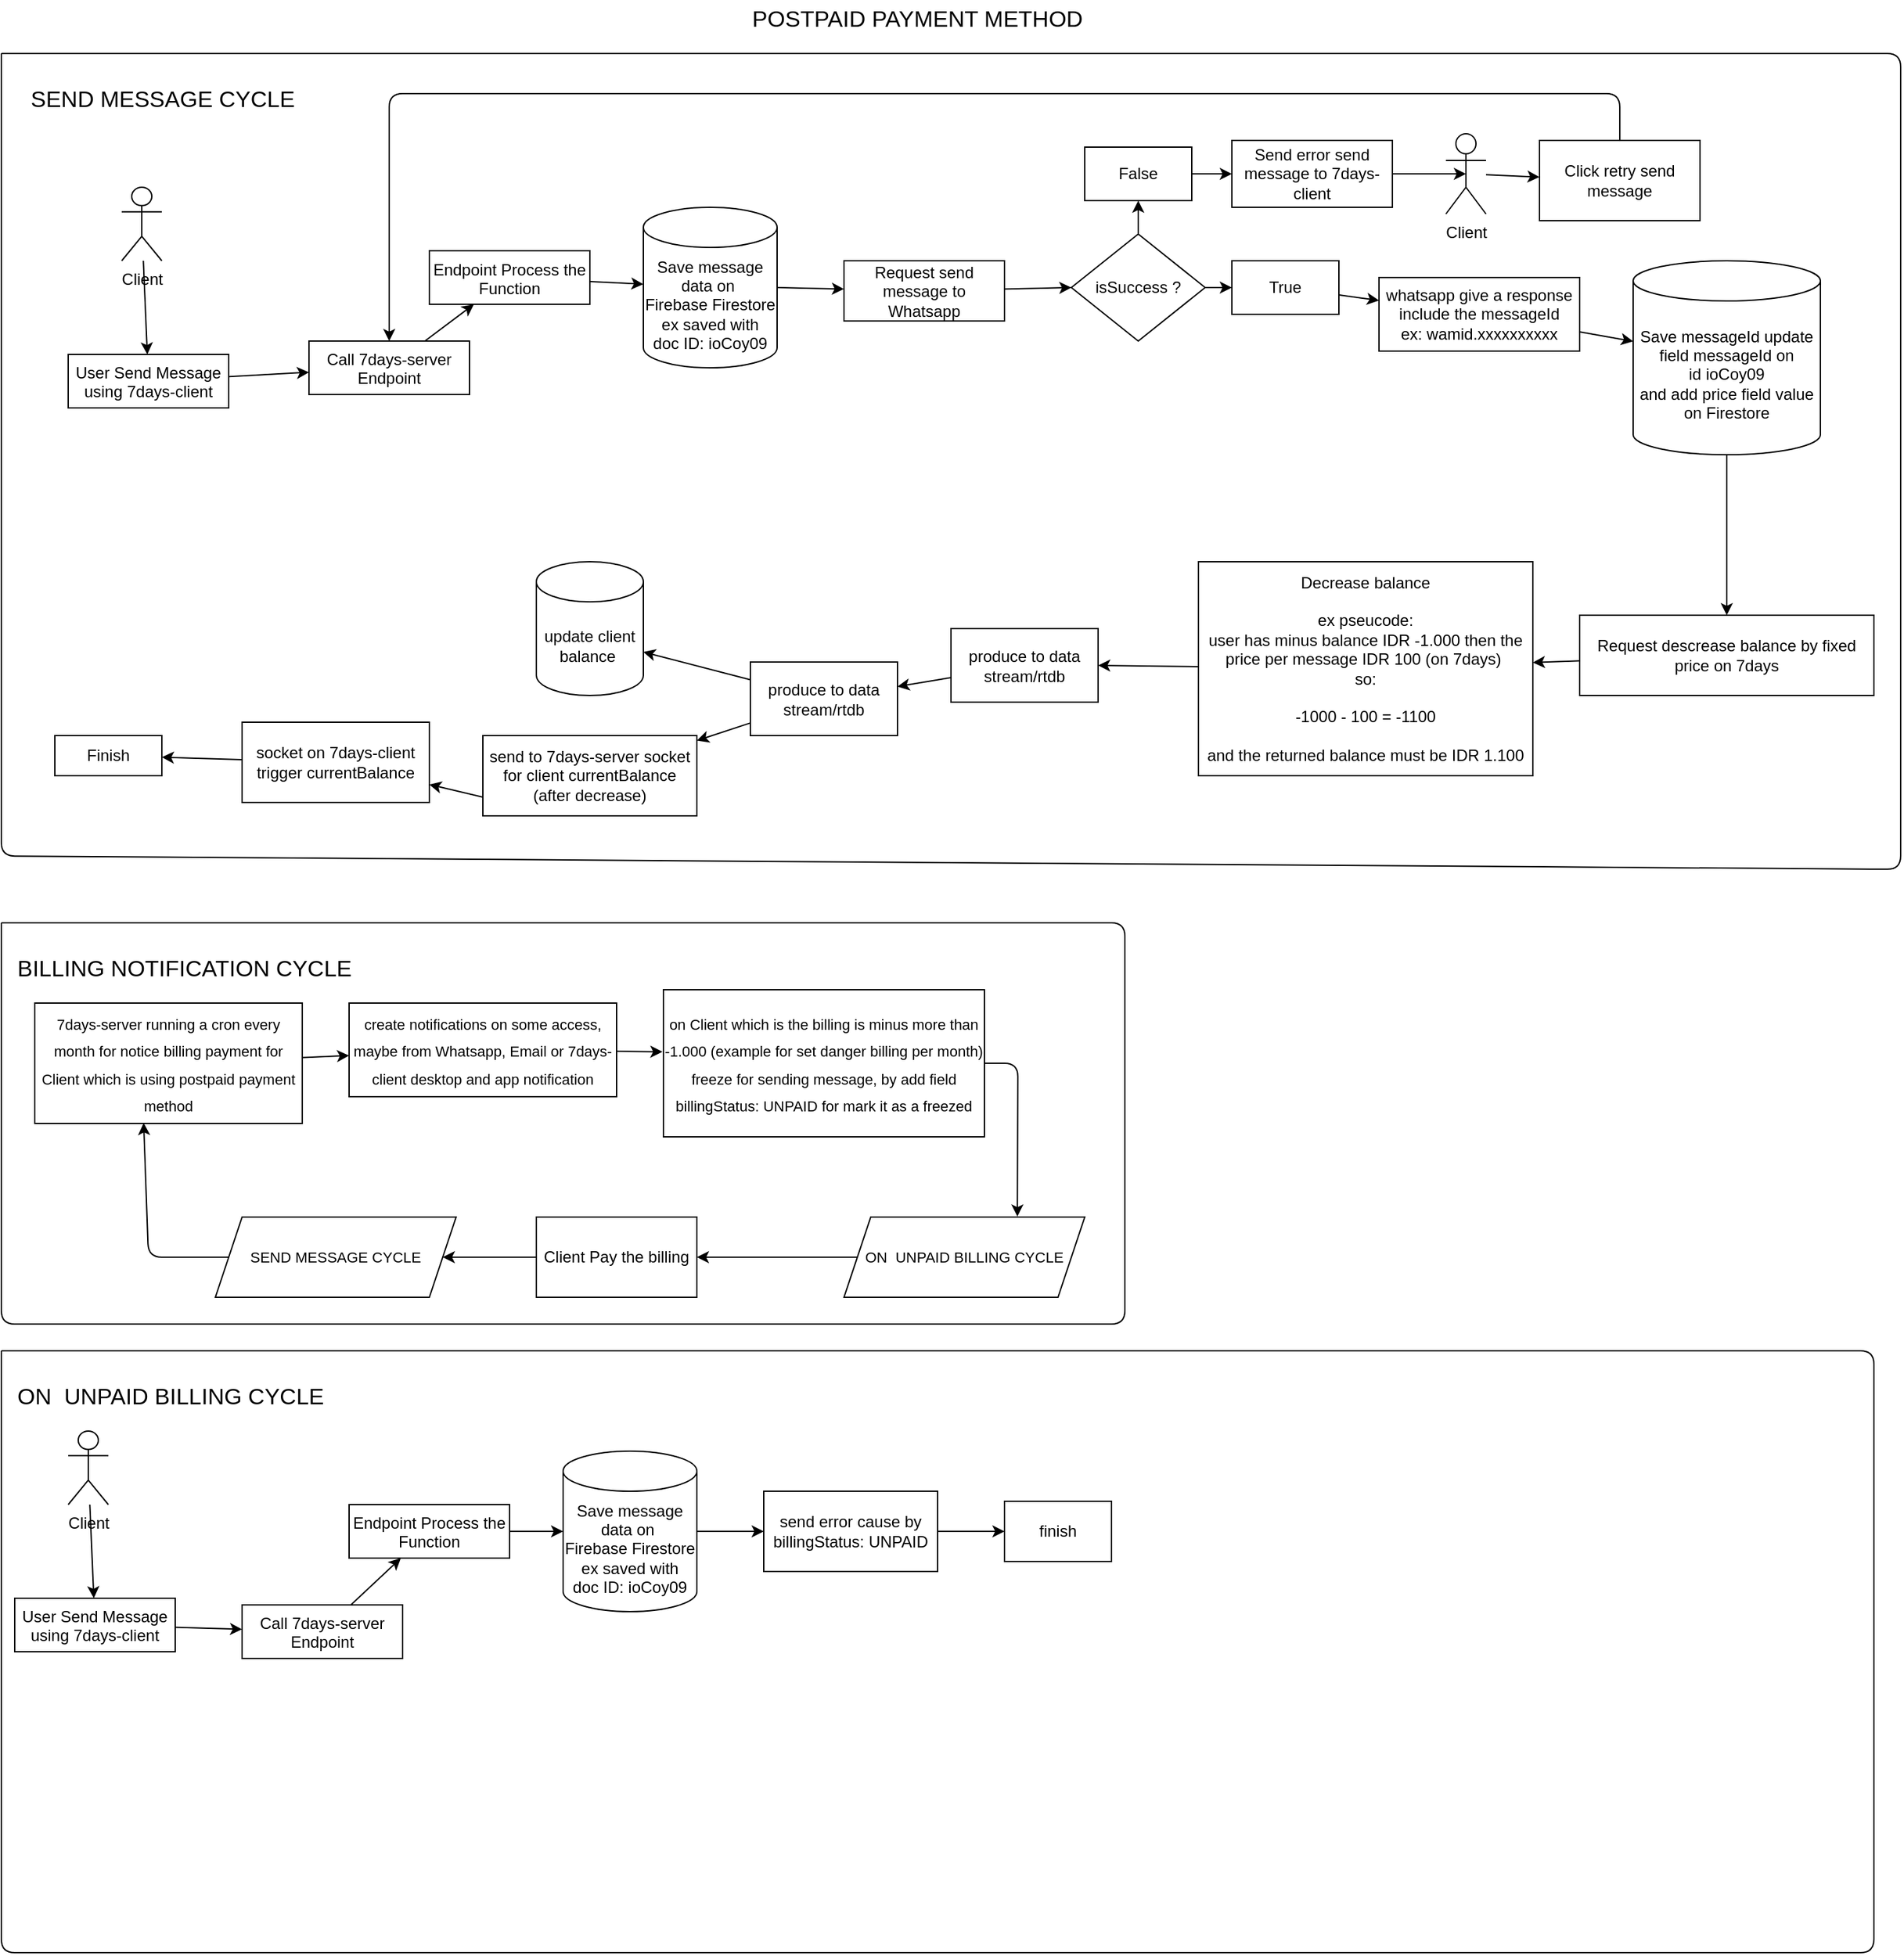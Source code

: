 <mxfile>
    <diagram id="yiUFdmM7ZMQAX9hIOiX3" name="Page-1">
        <mxGraphModel dx="1209" dy="610" grid="1" gridSize="10" guides="1" tooltips="1" connect="1" arrows="1" fold="1" page="1" pageScale="1" pageWidth="1500" pageHeight="1500" math="0" shadow="0">
            <root>
                <mxCell id="0"/>
                <mxCell id="1" parent="0"/>
                <mxCell id="4" value="" style="edgeStyle=none;html=1;" parent="1" source="2" target="3" edge="1">
                    <mxGeometry relative="1" as="geometry"/>
                </mxCell>
                <mxCell id="2" value="Client" style="shape=umlActor;verticalLabelPosition=bottom;verticalAlign=top;html=1;outlineConnect=0;" parent="1" vertex="1">
                    <mxGeometry x="130" y="150" width="30" height="55" as="geometry"/>
                </mxCell>
                <mxCell id="6" value="" style="edgeStyle=none;html=1;" parent="1" source="3" target="5" edge="1">
                    <mxGeometry relative="1" as="geometry"/>
                </mxCell>
                <mxCell id="3" value="User Send Message using 7days-client" style="whiteSpace=wrap;html=1;verticalAlign=top;align=center;" parent="1" vertex="1">
                    <mxGeometry x="90" y="275" width="120" height="40" as="geometry"/>
                </mxCell>
                <mxCell id="8" value="" style="edgeStyle=none;html=1;" parent="1" source="5" target="7" edge="1">
                    <mxGeometry relative="1" as="geometry"/>
                </mxCell>
                <mxCell id="5" value="Call 7days-server Endpoint" style="whiteSpace=wrap;html=1;verticalAlign=top;align=center;" parent="1" vertex="1">
                    <mxGeometry x="270" y="265" width="120" height="40" as="geometry"/>
                </mxCell>
                <mxCell id="13" value="" style="edgeStyle=none;html=1;" parent="1" source="7" target="14" edge="1">
                    <mxGeometry relative="1" as="geometry">
                        <mxPoint x="505.0" y="222.054" as="targetPoint"/>
                    </mxGeometry>
                </mxCell>
                <mxCell id="7" value="Endpoint Process the Function" style="whiteSpace=wrap;html=1;verticalAlign=top;align=center;" parent="1" vertex="1">
                    <mxGeometry x="360" y="197.5" width="120" height="40" as="geometry"/>
                </mxCell>
                <mxCell id="18" style="edgeStyle=none;html=1;exitX=1;exitY=0.5;exitDx=0;exitDy=0;exitPerimeter=0;" parent="1" source="14" target="19" edge="1">
                    <mxGeometry relative="1" as="geometry">
                        <mxPoint x="655" y="231.25" as="targetPoint"/>
                    </mxGeometry>
                </mxCell>
                <mxCell id="14" value="Save message data on&amp;nbsp;&lt;br&gt;Firebase Firestore&lt;br&gt;ex saved with &lt;br&gt;doc ID: ioCoy09" style="shape=cylinder3;whiteSpace=wrap;html=1;boundedLbl=1;backgroundOutline=1;size=15;" parent="1" vertex="1">
                    <mxGeometry x="520" y="165" width="100" height="120" as="geometry"/>
                </mxCell>
                <mxCell id="22" style="edgeStyle=none;html=1;entryX=0;entryY=0.5;entryDx=0;entryDy=0;" parent="1" source="19" target="21" edge="1">
                    <mxGeometry relative="1" as="geometry"/>
                </mxCell>
                <mxCell id="19" value="Request send message to Whatsapp" style="rounded=0;whiteSpace=wrap;html=1;" parent="1" vertex="1">
                    <mxGeometry x="670" y="205" width="120" height="45" as="geometry"/>
                </mxCell>
                <mxCell id="23" style="edgeStyle=none;html=1;" parent="1" source="21" target="25" edge="1">
                    <mxGeometry relative="1" as="geometry">
                        <mxPoint x="890" y="140" as="targetPoint"/>
                    </mxGeometry>
                </mxCell>
                <mxCell id="38" style="edgeStyle=none;html=1;" parent="1" source="21" target="39" edge="1">
                    <mxGeometry relative="1" as="geometry">
                        <mxPoint x="970" y="225" as="targetPoint"/>
                    </mxGeometry>
                </mxCell>
                <mxCell id="21" value="isSuccess ?" style="rhombus;whiteSpace=wrap;html=1;rounded=0;" parent="1" vertex="1">
                    <mxGeometry x="840" y="185" width="100" height="80" as="geometry"/>
                </mxCell>
                <mxCell id="29" value="" style="edgeStyle=none;html=1;" parent="1" source="25" target="28" edge="1">
                    <mxGeometry relative="1" as="geometry"/>
                </mxCell>
                <mxCell id="25" value="False" style="rounded=0;whiteSpace=wrap;html=1;" parent="1" vertex="1">
                    <mxGeometry x="850" y="120" width="80" height="40" as="geometry"/>
                </mxCell>
                <mxCell id="31" style="edgeStyle=none;html=1;entryX=0.5;entryY=0.5;entryDx=0;entryDy=0;entryPerimeter=0;" parent="1" source="28" target="30" edge="1">
                    <mxGeometry relative="1" as="geometry"/>
                </mxCell>
                <mxCell id="28" value="Send error send message to 7days-client" style="rounded=0;whiteSpace=wrap;html=1;" parent="1" vertex="1">
                    <mxGeometry x="960" y="115" width="120" height="50" as="geometry"/>
                </mxCell>
                <mxCell id="32" style="edgeStyle=none;html=1;" parent="1" source="30" target="33" edge="1">
                    <mxGeometry relative="1" as="geometry">
                        <mxPoint x="1190" y="140" as="targetPoint"/>
                    </mxGeometry>
                </mxCell>
                <mxCell id="30" value="Client" style="shape=umlActor;verticalLabelPosition=bottom;verticalAlign=top;html=1;outlineConnect=0;" parent="1" vertex="1">
                    <mxGeometry x="1120" y="110" width="30" height="60" as="geometry"/>
                </mxCell>
                <mxCell id="37" style="edgeStyle=none;html=1;entryX=0.5;entryY=0;entryDx=0;entryDy=0;" parent="1" source="33" target="5" edge="1">
                    <mxGeometry relative="1" as="geometry">
                        <mxPoint x="340" y="60" as="targetPoint"/>
                        <Array as="points">
                            <mxPoint x="1250" y="80"/>
                            <mxPoint x="330" y="80"/>
                        </Array>
                    </mxGeometry>
                </mxCell>
                <mxCell id="33" value="Click retry send message" style="rounded=0;whiteSpace=wrap;html=1;" parent="1" vertex="1">
                    <mxGeometry x="1190" y="115" width="120" height="60" as="geometry"/>
                </mxCell>
                <mxCell id="41" value="" style="edgeStyle=none;html=1;" parent="1" source="39" target="40" edge="1">
                    <mxGeometry relative="1" as="geometry"/>
                </mxCell>
                <mxCell id="39" value="True" style="rounded=0;whiteSpace=wrap;html=1;" parent="1" vertex="1">
                    <mxGeometry x="960" y="205" width="80" height="40" as="geometry"/>
                </mxCell>
                <mxCell id="42" style="edgeStyle=none;html=1;" parent="1" source="40" target="44" edge="1">
                    <mxGeometry relative="1" as="geometry">
                        <mxPoint x="1250" y="260" as="targetPoint"/>
                    </mxGeometry>
                </mxCell>
                <mxCell id="40" value="whatsapp give a response include the messageId&lt;br&gt;ex: wamid.xxxxxxxxxx" style="rounded=0;whiteSpace=wrap;html=1;" parent="1" vertex="1">
                    <mxGeometry x="1070" y="217.5" width="150" height="55" as="geometry"/>
                </mxCell>
                <mxCell id="45" style="edgeStyle=none;html=1;" parent="1" source="44" target="46" edge="1">
                    <mxGeometry relative="1" as="geometry">
                        <mxPoint x="1350" y="390" as="targetPoint"/>
                        <mxPoint x="1369.7" y="350.65" as="sourcePoint"/>
                    </mxGeometry>
                </mxCell>
                <mxCell id="44" value="Save messageId update field messageId on id&amp;nbsp;&lt;span style=&quot;&quot;&gt;ioCoy09&lt;br&gt;and add price field value&lt;br&gt;on Firestore&lt;br&gt;&lt;/span&gt;" style="shape=cylinder3;whiteSpace=wrap;html=1;boundedLbl=1;backgroundOutline=1;size=15;" parent="1" vertex="1">
                    <mxGeometry x="1260" y="205" width="140" height="145" as="geometry"/>
                </mxCell>
                <mxCell id="46" value="Request descrease balance by fixed price on 7days" style="rounded=0;whiteSpace=wrap;html=1;" parent="1" vertex="1">
                    <mxGeometry x="1220" y="470" width="220" height="60" as="geometry"/>
                </mxCell>
                <mxCell id="55" value="" style="edgeStyle=none;html=1;" parent="1" source="46" target="54" edge="1">
                    <mxGeometry relative="1" as="geometry">
                        <mxPoint x="1080" y="495" as="sourcePoint"/>
                    </mxGeometry>
                </mxCell>
                <mxCell id="58" style="edgeStyle=none;html=1;entryX=1;entryY=0.5;entryDx=0;entryDy=0;" parent="1" source="54" target="61" edge="1">
                    <mxGeometry relative="1" as="geometry">
                        <mxPoint x="750.0" y="489.651" as="targetPoint"/>
                    </mxGeometry>
                </mxCell>
                <mxCell id="54" value="Decrease balance&lt;br&gt;&lt;br&gt;ex pseucode:&lt;br&gt;user has minus balance IDR -1.000 then the price per message IDR 100 (on 7days)&amp;nbsp;&lt;br&gt;so:&lt;br&gt;&lt;br&gt;-1000 - 100 = -1100&lt;br&gt;&lt;br&gt;and the returned balance must be IDR 1.100" style="rounded=0;whiteSpace=wrap;html=1;" parent="1" vertex="1">
                    <mxGeometry x="935" y="430" width="250" height="160" as="geometry"/>
                </mxCell>
                <mxCell id="64" value="" style="edgeStyle=none;html=1;" parent="1" source="61" target="63" edge="1">
                    <mxGeometry relative="1" as="geometry"/>
                </mxCell>
                <mxCell id="61" value="produce to data stream/rtdb" style="whiteSpace=wrap;html=1;" parent="1" vertex="1">
                    <mxGeometry x="750" y="480" width="110" height="55" as="geometry"/>
                </mxCell>
                <mxCell id="66" style="edgeStyle=none;html=1;entryX=1;entryY=0;entryDx=0;entryDy=67.5;entryPerimeter=0;" parent="1" source="63" target="65" edge="1">
                    <mxGeometry relative="1" as="geometry"/>
                </mxCell>
                <mxCell id="70" style="edgeStyle=none;html=1;" parent="1" source="63" target="71" edge="1">
                    <mxGeometry relative="1" as="geometry">
                        <mxPoint x="540" y="600" as="targetPoint"/>
                    </mxGeometry>
                </mxCell>
                <mxCell id="63" value="produce to data stream/rtdb" style="whiteSpace=wrap;html=1;" parent="1" vertex="1">
                    <mxGeometry x="600" y="505" width="110" height="55" as="geometry"/>
                </mxCell>
                <mxCell id="65" value="&lt;span style=&quot;&quot;&gt;update client balance&amp;nbsp;&lt;br&gt;&lt;/span&gt;" style="shape=cylinder3;whiteSpace=wrap;html=1;boundedLbl=1;backgroundOutline=1;size=15;" parent="1" vertex="1">
                    <mxGeometry x="440" y="430" width="80" height="100" as="geometry"/>
                </mxCell>
                <mxCell id="73" style="edgeStyle=none;html=1;" parent="1" target="74" edge="1">
                    <mxGeometry relative="1" as="geometry">
                        <mxPoint x="430" y="660" as="targetPoint"/>
                        <mxPoint x="459" y="620" as="sourcePoint"/>
                    </mxGeometry>
                </mxCell>
                <mxCell id="71" value="send to 7days-server socket for client currentBalance (after decrease)" style="rounded=0;whiteSpace=wrap;html=1;" parent="1" vertex="1">
                    <mxGeometry x="400" y="560" width="160" height="60" as="geometry"/>
                </mxCell>
                <mxCell id="84" style="edgeStyle=none;html=1;" parent="1" source="74" target="83" edge="1">
                    <mxGeometry relative="1" as="geometry"/>
                </mxCell>
                <mxCell id="74" value="socket on 7days-client trigger currentBalance" style="rounded=0;whiteSpace=wrap;html=1;" parent="1" vertex="1">
                    <mxGeometry x="220" y="550" width="140" height="60" as="geometry"/>
                </mxCell>
                <mxCell id="83" value="Finish" style="whiteSpace=wrap;html=1;rounded=0;" parent="1" vertex="1">
                    <mxGeometry x="80" y="560" width="80" height="30" as="geometry"/>
                </mxCell>
                <mxCell id="136" value="&lt;font style=&quot;font-size: 17px;&quot;&gt;POSTPAID PAYMENT METHOD&lt;/font&gt;" style="text;html=1;strokeColor=none;fillColor=none;align=center;verticalAlign=middle;whiteSpace=wrap;rounded=0;" vertex="1" parent="1">
                    <mxGeometry x="530" y="10" width="390" height="30" as="geometry"/>
                </mxCell>
                <mxCell id="138" value="" style="endArrow=none;html=1;fontSize=17;" edge="1" parent="1">
                    <mxGeometry width="50" height="50" relative="1" as="geometry">
                        <mxPoint x="40" y="50" as="sourcePoint"/>
                        <mxPoint x="40" y="50" as="targetPoint"/>
                        <Array as="points">
                            <mxPoint x="40" y="650"/>
                            <mxPoint x="1460" y="660"/>
                            <mxPoint x="1460" y="50"/>
                        </Array>
                    </mxGeometry>
                </mxCell>
                <mxCell id="140" value="SEND MESSAGE CYCLE" style="text;html=1;strokeColor=none;fillColor=none;align=left;verticalAlign=middle;whiteSpace=wrap;rounded=0;fontSize=17;" vertex="1" parent="1">
                    <mxGeometry x="60" y="70" width="260" height="30" as="geometry"/>
                </mxCell>
                <mxCell id="141" value="" style="endArrow=none;html=1;fontSize=17;" edge="1" parent="1">
                    <mxGeometry width="50" height="50" relative="1" as="geometry">
                        <mxPoint x="40" y="700" as="sourcePoint"/>
                        <mxPoint x="40" y="700" as="targetPoint"/>
                        <Array as="points">
                            <mxPoint x="40" y="1000"/>
                            <mxPoint x="880" y="1000"/>
                            <mxPoint x="880" y="700"/>
                        </Array>
                    </mxGeometry>
                </mxCell>
                <mxCell id="143" value="BILLING NOTIFICATION CYCLE" style="text;html=1;strokeColor=none;fillColor=none;align=left;verticalAlign=middle;whiteSpace=wrap;rounded=0;fontSize=17;" vertex="1" parent="1">
                    <mxGeometry x="50" y="720" width="280" height="30" as="geometry"/>
                </mxCell>
                <mxCell id="146" value="" style="edgeStyle=none;html=1;fontSize=11;" edge="1" parent="1" source="144" target="145">
                    <mxGeometry relative="1" as="geometry"/>
                </mxCell>
                <mxCell id="144" value="&lt;font style=&quot;font-size: 11px;&quot;&gt;7days-server running a cron every month for notice billing payment for Client which is using postpaid payment method&lt;/font&gt;" style="rounded=0;whiteSpace=wrap;html=1;fontSize=17;" vertex="1" parent="1">
                    <mxGeometry x="65" y="760" width="200" height="90" as="geometry"/>
                </mxCell>
                <mxCell id="153" value="" style="edgeStyle=none;html=1;fontSize=11;entryX=-0.003;entryY=0.422;entryDx=0;entryDy=0;entryPerimeter=0;" edge="1" parent="1" source="145" target="152">
                    <mxGeometry relative="1" as="geometry">
                        <mxPoint x="540" y="795" as="targetPoint"/>
                    </mxGeometry>
                </mxCell>
                <mxCell id="145" value="&lt;span style=&quot;font-size: 11px;&quot;&gt;create notifications on some access, maybe from Whatsapp, Email or 7days-client desktop and app notification&lt;/span&gt;" style="rounded=0;whiteSpace=wrap;html=1;fontSize=17;" vertex="1" parent="1">
                    <mxGeometry x="300" y="760" width="200" height="70" as="geometry"/>
                </mxCell>
                <mxCell id="154" style="edgeStyle=none;html=1;fontSize=11;entryX=0.72;entryY=-0.007;entryDx=0;entryDy=0;entryPerimeter=0;" edge="1" parent="1" source="152" target="156">
                    <mxGeometry relative="1" as="geometry">
                        <mxPoint x="820" y="920" as="targetPoint"/>
                        <Array as="points">
                            <mxPoint x="800" y="805"/>
                        </Array>
                    </mxGeometry>
                </mxCell>
                <mxCell id="152" value="&lt;span style=&quot;font-size: 11px;&quot;&gt;on Client which is the billing is minus more than -1.000 (example for set danger billing per month) freeze for sending message, by add field billingStatus: UNPAID for mark it as a freezed&lt;/span&gt;" style="rounded=0;whiteSpace=wrap;html=1;fontSize=17;" vertex="1" parent="1">
                    <mxGeometry x="535" y="750" width="240" height="110" as="geometry"/>
                </mxCell>
                <mxCell id="178" style="edgeStyle=none;html=1;fontSize=12;" edge="1" parent="1" source="156" target="179">
                    <mxGeometry relative="1" as="geometry">
                        <mxPoint x="660" y="950" as="targetPoint"/>
                    </mxGeometry>
                </mxCell>
                <mxCell id="156" value="ON&amp;nbsp; UNPAID BILLING CYCLE" style="shape=parallelogram;perimeter=parallelogramPerimeter;whiteSpace=wrap;html=1;fixedSize=1;fontSize=11;" vertex="1" parent="1">
                    <mxGeometry x="670" y="920" width="180" height="60" as="geometry"/>
                </mxCell>
                <mxCell id="157" value="" style="endArrow=none;html=1;fontSize=17;" edge="1" parent="1">
                    <mxGeometry width="50" height="50" relative="1" as="geometry">
                        <mxPoint x="40" y="1020" as="sourcePoint"/>
                        <mxPoint x="40" y="1020" as="targetPoint"/>
                        <Array as="points">
                            <mxPoint x="40" y="1470"/>
                            <mxPoint x="1440" y="1470"/>
                            <mxPoint x="1440" y="1020"/>
                        </Array>
                    </mxGeometry>
                </mxCell>
                <mxCell id="159" value="&lt;font style=&quot;font-size: 17px;&quot;&gt;ON&amp;nbsp; UNPAID BILLING CYCLE&lt;/font&gt;" style="text;html=1;strokeColor=none;fillColor=none;align=left;verticalAlign=middle;whiteSpace=wrap;rounded=0;fontSize=11;" vertex="1" parent="1">
                    <mxGeometry x="50" y="1040" width="370" height="30" as="geometry"/>
                </mxCell>
                <mxCell id="160" value="" style="edgeStyle=none;html=1;" edge="1" parent="1" source="161" target="163">
                    <mxGeometry relative="1" as="geometry"/>
                </mxCell>
                <mxCell id="161" value="Client" style="shape=umlActor;verticalLabelPosition=bottom;verticalAlign=top;html=1;outlineConnect=0;" vertex="1" parent="1">
                    <mxGeometry x="90" y="1080" width="30" height="55" as="geometry"/>
                </mxCell>
                <mxCell id="162" value="" style="edgeStyle=none;html=1;" edge="1" parent="1" source="163" target="165">
                    <mxGeometry relative="1" as="geometry"/>
                </mxCell>
                <mxCell id="163" value="User Send Message using 7days-client" style="whiteSpace=wrap;html=1;verticalAlign=top;align=center;" vertex="1" parent="1">
                    <mxGeometry x="50" y="1205" width="120" height="40" as="geometry"/>
                </mxCell>
                <mxCell id="164" value="" style="edgeStyle=none;html=1;" edge="1" parent="1" source="165" target="167">
                    <mxGeometry relative="1" as="geometry"/>
                </mxCell>
                <mxCell id="165" value="Call 7days-server Endpoint" style="whiteSpace=wrap;html=1;verticalAlign=top;align=center;" vertex="1" parent="1">
                    <mxGeometry x="220" y="1210" width="120" height="40" as="geometry"/>
                </mxCell>
                <mxCell id="166" value="" style="edgeStyle=none;html=1;" edge="1" parent="1" source="167" target="168">
                    <mxGeometry relative="1" as="geometry">
                        <mxPoint x="465.0" y="1152.054" as="targetPoint"/>
                    </mxGeometry>
                </mxCell>
                <mxCell id="167" value="Endpoint Process the Function" style="whiteSpace=wrap;html=1;verticalAlign=top;align=center;" vertex="1" parent="1">
                    <mxGeometry x="300" y="1135" width="120" height="40" as="geometry"/>
                </mxCell>
                <mxCell id="171" style="edgeStyle=none;html=1;fontSize=17;" edge="1" parent="1" source="168" target="175">
                    <mxGeometry relative="1" as="geometry">
                        <mxPoint x="600" y="1155" as="targetPoint"/>
                    </mxGeometry>
                </mxCell>
                <mxCell id="168" value="Save message data on&amp;nbsp;&lt;br&gt;Firebase Firestore&lt;br&gt;ex saved with &lt;br&gt;doc ID: ioCoy09" style="shape=cylinder3;whiteSpace=wrap;html=1;boundedLbl=1;backgroundOutline=1;size=15;" vertex="1" parent="1">
                    <mxGeometry x="460" y="1095" width="100" height="120" as="geometry"/>
                </mxCell>
                <mxCell id="177" style="edgeStyle=none;html=1;entryX=0;entryY=0.5;entryDx=0;entryDy=0;fontSize=12;" edge="1" parent="1" source="175" target="176">
                    <mxGeometry relative="1" as="geometry"/>
                </mxCell>
                <mxCell id="175" value="send error cause by billingStatus: UNPAID" style="rounded=0;whiteSpace=wrap;html=1;fontSize=12;" vertex="1" parent="1">
                    <mxGeometry x="610" y="1125" width="130" height="60" as="geometry"/>
                </mxCell>
                <mxCell id="176" value="finish" style="rounded=0;whiteSpace=wrap;html=1;fontSize=12;" vertex="1" parent="1">
                    <mxGeometry x="790" y="1132.5" width="80" height="45" as="geometry"/>
                </mxCell>
                <mxCell id="181" style="edgeStyle=none;html=1;entryX=1;entryY=0.5;entryDx=0;entryDy=0;fontSize=12;" edge="1" parent="1" source="179" target="180">
                    <mxGeometry relative="1" as="geometry"/>
                </mxCell>
                <mxCell id="179" value="Client Pay the billing" style="rounded=0;whiteSpace=wrap;html=1;fontSize=12;" vertex="1" parent="1">
                    <mxGeometry x="440" y="920" width="120" height="60" as="geometry"/>
                </mxCell>
                <mxCell id="182" style="edgeStyle=none;html=1;fontSize=12;entryX=0.407;entryY=0.996;entryDx=0;entryDy=0;entryPerimeter=0;" edge="1" parent="1" source="180" target="144">
                    <mxGeometry relative="1" as="geometry">
                        <mxPoint x="150" y="860" as="targetPoint"/>
                        <Array as="points">
                            <mxPoint x="150" y="950"/>
                        </Array>
                    </mxGeometry>
                </mxCell>
                <mxCell id="180" value="SEND MESSAGE CYCLE" style="shape=parallelogram;perimeter=parallelogramPerimeter;whiteSpace=wrap;html=1;fixedSize=1;fontSize=11;" vertex="1" parent="1">
                    <mxGeometry x="200" y="920" width="180" height="60" as="geometry"/>
                </mxCell>
            </root>
        </mxGraphModel>
    </diagram>
</mxfile>